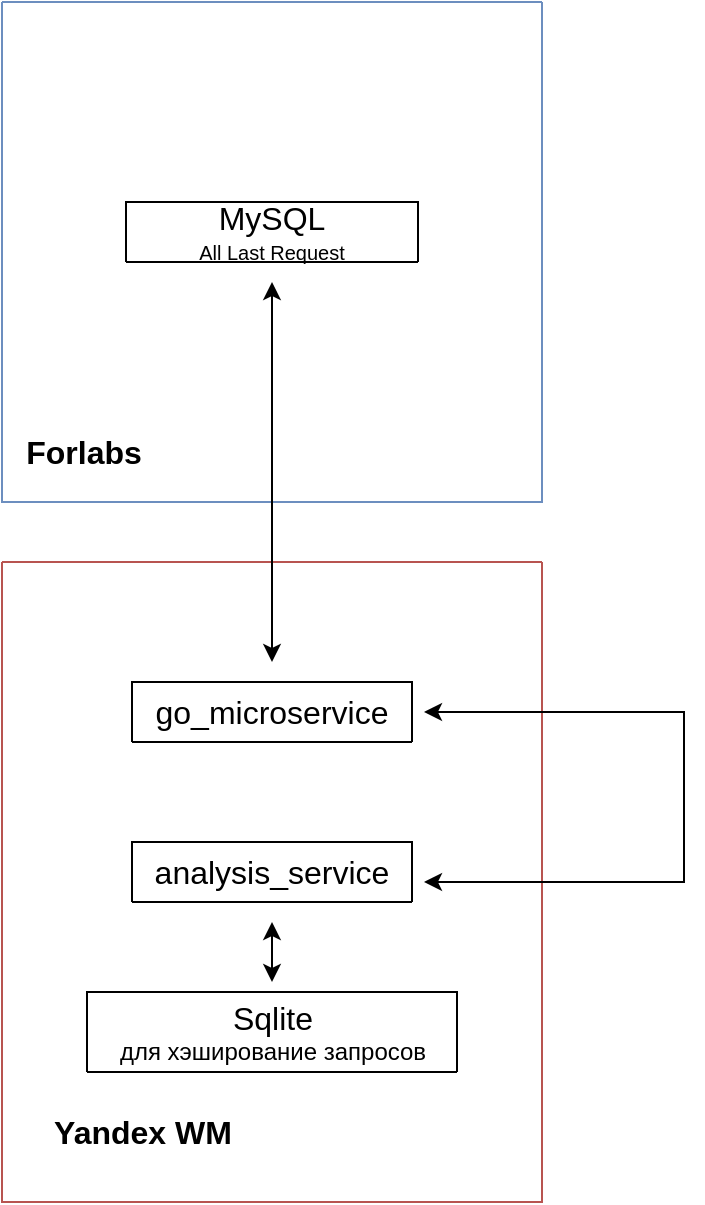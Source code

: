 <mxfile version="21.5.0" type="github">
  <diagram name="Страница 1" id="7_hjcgo5mAQ_RonFbOtV">
    <mxGraphModel dx="1161" dy="632" grid="1" gridSize="10" guides="1" tooltips="1" connect="1" arrows="1" fold="1" page="1" pageScale="1" pageWidth="827" pageHeight="1169" math="0" shadow="0">
      <root>
        <mxCell id="0" />
        <mxCell id="1" parent="0" />
        <mxCell id="ZUwdENcZj-k-eqBRpZ0E-10" value="" style="swimlane;startSize=0;fillColor=#f8cecc;strokeColor=#b85450;" vertex="1" parent="1">
          <mxGeometry x="279" y="370" width="270" height="320" as="geometry" />
        </mxCell>
        <mxCell id="ZUwdENcZj-k-eqBRpZ0E-2" value="&lt;font style=&quot;font-size: 16px;&quot;&gt;go_microservice&lt;/font&gt;" style="swimlane;fontStyle=0;childLayout=stackLayout;horizontal=1;startSize=30;horizontalStack=0;resizeParent=1;resizeParentMax=0;resizeLast=0;collapsible=1;marginBottom=0;whiteSpace=wrap;html=1;" vertex="1" parent="ZUwdENcZj-k-eqBRpZ0E-10">
          <mxGeometry x="65" y="60" width="140" height="30" as="geometry" />
        </mxCell>
        <mxCell id="ZUwdENcZj-k-eqBRpZ0E-14" value="&lt;span style=&quot;font-size: 16px;&quot;&gt;Yandex WM&lt;/span&gt;" style="text;html=1;strokeColor=none;fillColor=none;align=center;verticalAlign=middle;whiteSpace=wrap;rounded=0;fontStyle=1" vertex="1" parent="ZUwdENcZj-k-eqBRpZ0E-10">
          <mxGeometry x="11" y="270" width="119" height="30" as="geometry" />
        </mxCell>
        <mxCell id="ZUwdENcZj-k-eqBRpZ0E-27" style="edgeStyle=orthogonalEdgeStyle;rounded=0;orthogonalLoop=1;jettySize=auto;html=1;startArrow=classic;startFill=1;" edge="1" parent="ZUwdENcZj-k-eqBRpZ0E-10">
          <mxGeometry relative="1" as="geometry">
            <mxPoint x="135" y="180" as="sourcePoint" />
            <mxPoint x="135" y="210" as="targetPoint" />
          </mxGeometry>
        </mxCell>
        <mxCell id="ZUwdENcZj-k-eqBRpZ0E-15" value="&lt;font style=&quot;font-size: 16px;&quot;&gt;analysis_service&lt;/font&gt;" style="swimlane;fontStyle=0;childLayout=stackLayout;horizontal=1;startSize=30;horizontalStack=0;resizeParent=1;resizeParentMax=0;resizeLast=0;collapsible=1;marginBottom=0;whiteSpace=wrap;html=1;" vertex="1" parent="ZUwdENcZj-k-eqBRpZ0E-10">
          <mxGeometry x="65" y="140" width="140" height="30" as="geometry" />
        </mxCell>
        <mxCell id="ZUwdENcZj-k-eqBRpZ0E-17" style="edgeStyle=orthogonalEdgeStyle;rounded=0;orthogonalLoop=1;jettySize=auto;html=1;startArrow=classic;startFill=1;endArrow=classic;endFill=1;" edge="1" parent="ZUwdENcZj-k-eqBRpZ0E-10">
          <mxGeometry relative="1" as="geometry">
            <mxPoint x="211" y="75" as="sourcePoint" />
            <mxPoint x="211" y="160" as="targetPoint" />
            <Array as="points">
              <mxPoint x="211" y="75" />
              <mxPoint x="341" y="75" />
              <mxPoint x="341" y="160" />
            </Array>
          </mxGeometry>
        </mxCell>
        <mxCell id="ZUwdENcZj-k-eqBRpZ0E-26" value="&lt;span style=&quot;font-size: 16px;&quot;&gt;Sqlite&lt;/span&gt;&lt;br&gt;&lt;font style=&quot;font-size: 12px;&quot;&gt;для хэширование запросов&lt;/font&gt;" style="swimlane;fontStyle=0;childLayout=stackLayout;horizontal=1;startSize=90;horizontalStack=0;resizeParent=1;resizeParentMax=0;resizeLast=0;collapsible=1;marginBottom=0;whiteSpace=wrap;html=1;" vertex="1" parent="ZUwdENcZj-k-eqBRpZ0E-10">
          <mxGeometry x="42.5" y="215" width="185" height="40" as="geometry" />
        </mxCell>
        <mxCell id="ZUwdENcZj-k-eqBRpZ0E-11" value="" style="swimlane;startSize=0;fillColor=#dae8fc;strokeColor=#6c8ebf;" vertex="1" parent="1">
          <mxGeometry x="279" y="90" width="270" height="250" as="geometry" />
        </mxCell>
        <mxCell id="ZUwdENcZj-k-eqBRpZ0E-12" value="&lt;font style=&quot;font-size: 16px;&quot;&gt;MySQL&lt;/font&gt;&lt;br&gt;&lt;font style=&quot;font-size: 10px;&quot;&gt;All Last Request&lt;/font&gt;" style="swimlane;fontStyle=0;childLayout=stackLayout;horizontal=1;startSize=30;horizontalStack=0;resizeParent=1;resizeParentMax=0;resizeLast=0;collapsible=1;marginBottom=0;whiteSpace=wrap;html=1;rounded=1;arcSize=50;" vertex="1" parent="ZUwdENcZj-k-eqBRpZ0E-11">
          <mxGeometry x="62" y="100" width="146" height="30" as="geometry" />
        </mxCell>
        <mxCell id="ZUwdENcZj-k-eqBRpZ0E-13" value="&lt;font style=&quot;font-size: 16px;&quot;&gt;Forlabs&lt;/font&gt;" style="text;html=1;strokeColor=none;fillColor=none;align=center;verticalAlign=middle;whiteSpace=wrap;rounded=0;fontStyle=1" vertex="1" parent="ZUwdENcZj-k-eqBRpZ0E-11">
          <mxGeometry x="11" y="210" width="60" height="30" as="geometry" />
        </mxCell>
        <mxCell id="ZUwdENcZj-k-eqBRpZ0E-20" style="edgeStyle=orthogonalEdgeStyle;rounded=0;orthogonalLoop=1;jettySize=auto;html=1;startArrow=classic;startFill=1;" edge="1" parent="1">
          <mxGeometry relative="1" as="geometry">
            <mxPoint x="414" y="420" as="sourcePoint" />
            <mxPoint x="414" y="230" as="targetPoint" />
          </mxGeometry>
        </mxCell>
      </root>
    </mxGraphModel>
  </diagram>
</mxfile>
